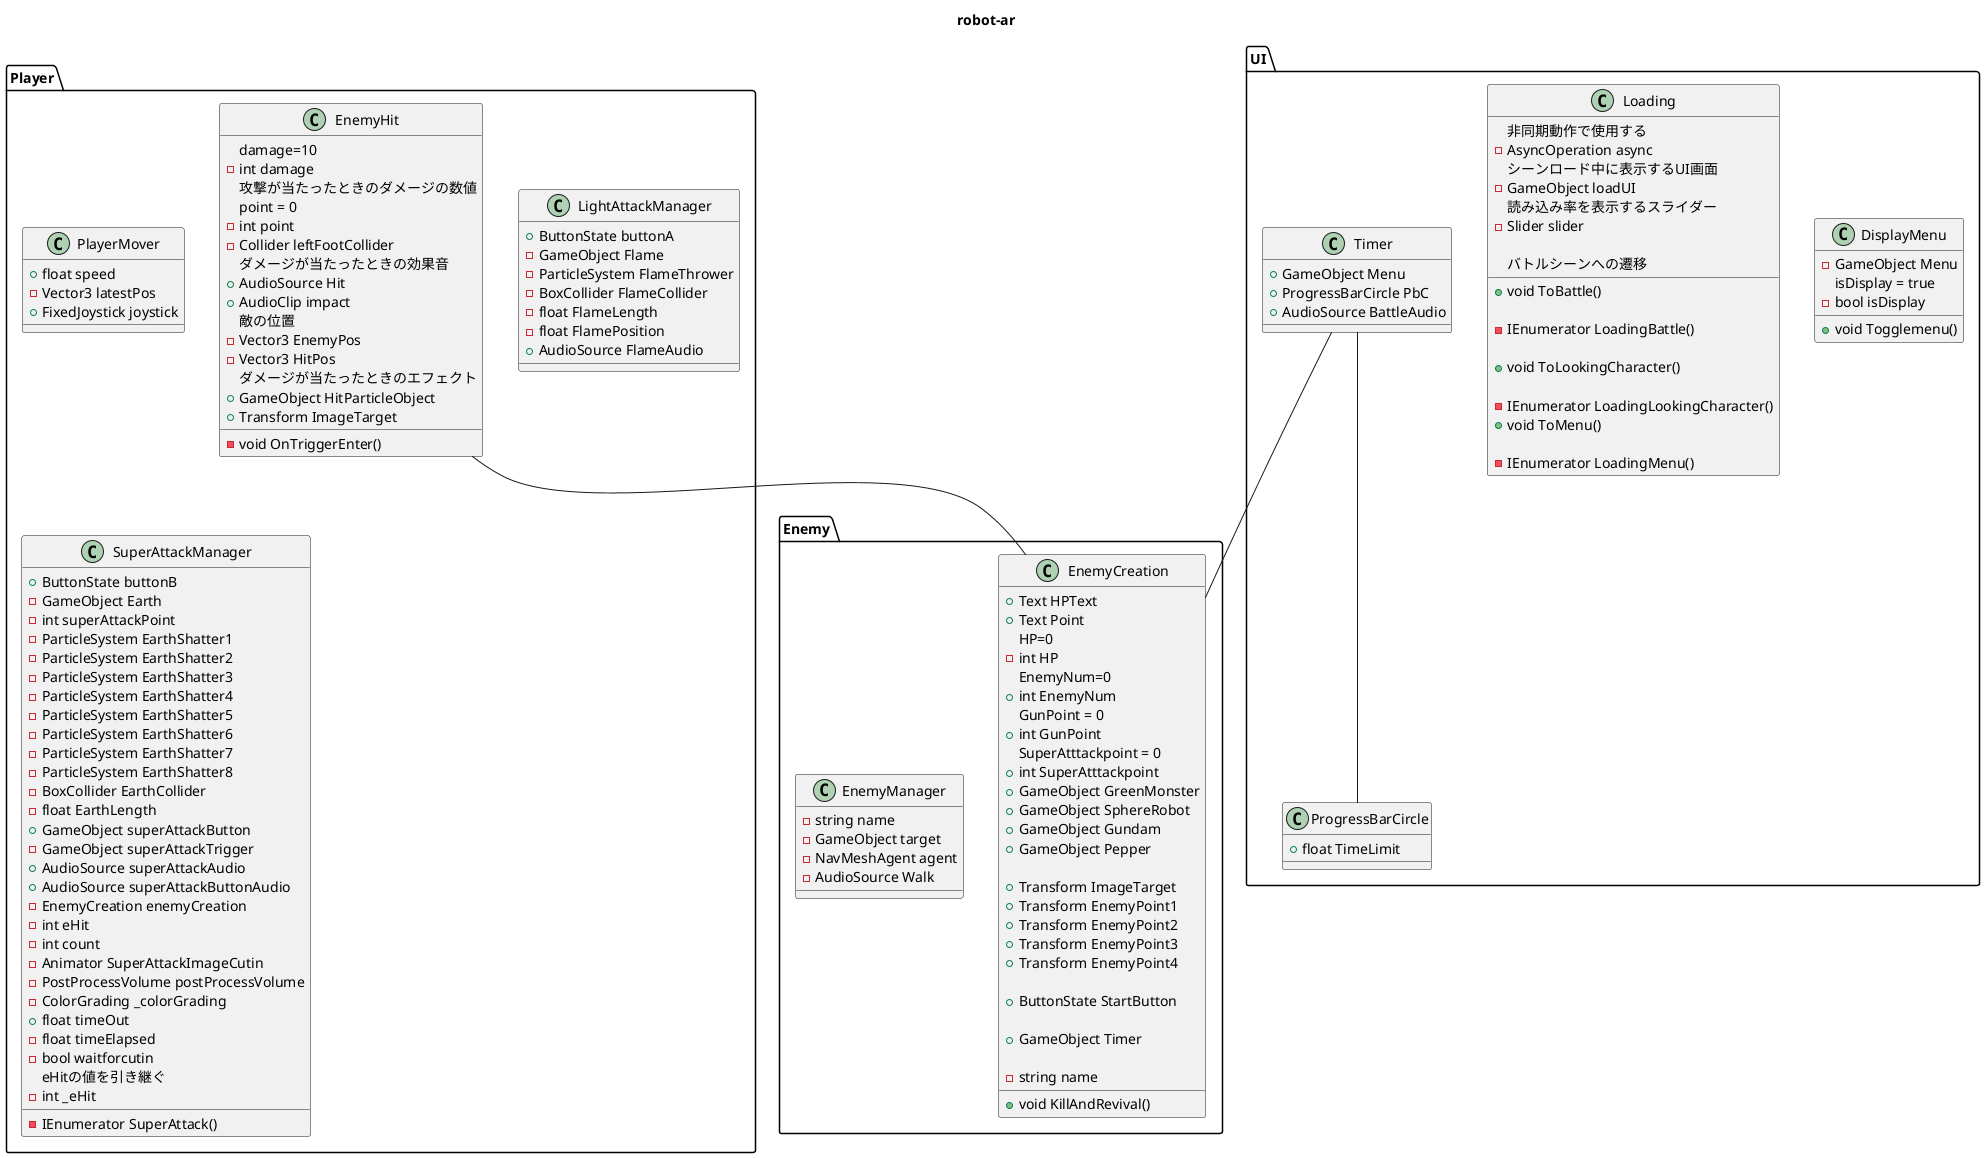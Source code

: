 @startuml robot-ar
title robot-ar
package Enemy{
    class EnemyCreation {

        + Text HPText
        + Text Point
        HP=0
        - int HP
        EnemyNum=0
        + int EnemyNum
        GunPoint = 0
        + int GunPoint
        SuperAtttackpoint = 0
        + int SuperAtttackpoint
        + GameObject GreenMonster
        + GameObject SphereRobot
        + GameObject Gundam
        + GameObject Pepper

        + Transform ImageTarget
        + Transform EnemyPoint1
        + Transform EnemyPoint2
        + Transform EnemyPoint3
        + Transform EnemyPoint4

        + ButtonState StartButton

        + GameObject Timer

        - string name

        + void KillAndRevival()
    }

    class EnemyManager {
        - string name
        - GameObject target
        - NavMeshAgent agent
        - AudioSource Walk
    }
}

package Player{

    class PlayerMover{
        + float speed
        - Vector3 latestPos
        + FixedJoystick joystick
    
    }

    class LightAttackManager{
        + ButtonState buttonA
        - GameObject Flame
        - ParticleSystem FlameThrower
        - BoxCollider FlameCollider
        - float FlameLength
        - float FlamePosition
        + AudioSource FlameAudio

    }

    class SuperAttackManager{
        + ButtonState buttonB  
        - GameObject Earth
        - int superAttackPoint
        - ParticleSystem EarthShatter1
        - ParticleSystem EarthShatter2
        - ParticleSystem EarthShatter3
        - ParticleSystem EarthShatter4
        - ParticleSystem EarthShatter5
        - ParticleSystem EarthShatter6
        - ParticleSystem EarthShatter7
        - ParticleSystem EarthShatter8
        - BoxCollider EarthCollider
        - float EarthLength
        + GameObject superAttackButton
        - GameObject superAttackTrigger
        + AudioSource superAttackAudio
        + AudioSource superAttackButtonAudio
        - EnemyCreation enemyCreation
        - int eHit
        - int count
        - Animator SuperAttackImageCutin
        - PostProcessVolume postProcessVolume
        - ColorGrading _colorGrading
        + float timeOut
        - float timeElapsed
        - bool waitforcutin
        eHitの値を引き継ぐ
        - int _eHit
        - IEnumerator SuperAttack()

    
    }

    class EnemyHit{
        damage=10
        - int damage
        攻撃が当たったときのダメージの数値
        point = 0
        - int point
        - Collider leftFootCollider
        ダメージが当たったときの効果音
        + AudioSource Hit
        + AudioClip impact
        敵の位置
        - Vector3 EnemyPos
        - Vector3 HitPos
        ダメージが当たったときのエフェクト
        + GameObject HitParticleObject
        + Transform ImageTarget

        - void OnTriggerEnter()


    }

}

package UI{
    class DisplayMenu{
        - GameObject Menu
        isDisplay = true
        - bool isDisplay
        + void Togglemenu()
    }

    class Loading{
        非同期動作で使用する
        - AsyncOperation async
        シーンロード中に表示するUI画面
        - GameObject loadUI
        読み込み率を表示するスライダー
        - Slider slider

        バトルシーンへの遷移
        + void ToBattle()

        - IEnumerator LoadingBattle()

        + void ToLookingCharacter()

        - IEnumerator LoadingLookingCharacter()
        + void ToMenu()

        -IEnumerator LoadingMenu()

    }

    class ProgressBarCircle{
        + float TimeLimit
    }
    class Timer{
    + GameObject Menu
	+ ProgressBarCircle PbC
	+ AudioSource BattleAudio
    }
}

EnemyHit -- EnemyCreation
Timer -- ProgressBarCircle
Timer -- EnemyCreation
@enduml
